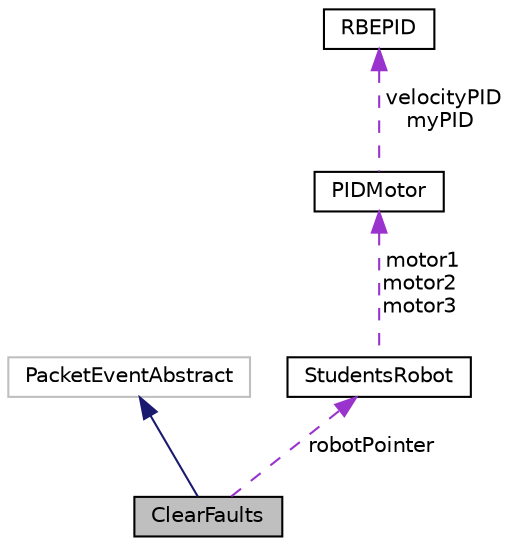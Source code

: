 digraph "ClearFaults"
{
  edge [fontname="Helvetica",fontsize="10",labelfontname="Helvetica",labelfontsize="10"];
  node [fontname="Helvetica",fontsize="10",shape=record];
  Node2 [label="ClearFaults",height=0.2,width=0.4,color="black", fillcolor="grey75", style="filled", fontcolor="black"];
  Node3 -> Node2 [dir="back",color="midnightblue",fontsize="10",style="solid",fontname="Helvetica"];
  Node3 [label="PacketEventAbstract",height=0.2,width=0.4,color="grey75", fillcolor="white", style="filled"];
  Node4 -> Node2 [dir="back",color="darkorchid3",fontsize="10",style="dashed",label=" robotPointer" ,fontname="Helvetica"];
  Node4 [label="StudentsRobot",height=0.2,width=0.4,color="black", fillcolor="white", style="filled",URL="$classStudentsRobot.html"];
  Node5 -> Node4 [dir="back",color="darkorchid3",fontsize="10",style="dashed",label=" motor1\nmotor2\nmotor3" ,fontname="Helvetica"];
  Node5 [label="PIDMotor",height=0.2,width=0.4,color="black", fillcolor="white", style="filled",URL="$classPIDMotor.html"];
  Node6 -> Node5 [dir="back",color="darkorchid3",fontsize="10",style="dashed",label=" velocityPID\nmyPID" ,fontname="Helvetica"];
  Node6 [label="RBEPID",height=0.2,width=0.4,color="black", fillcolor="white", style="filled",URL="$classRBEPID.html"];
}
